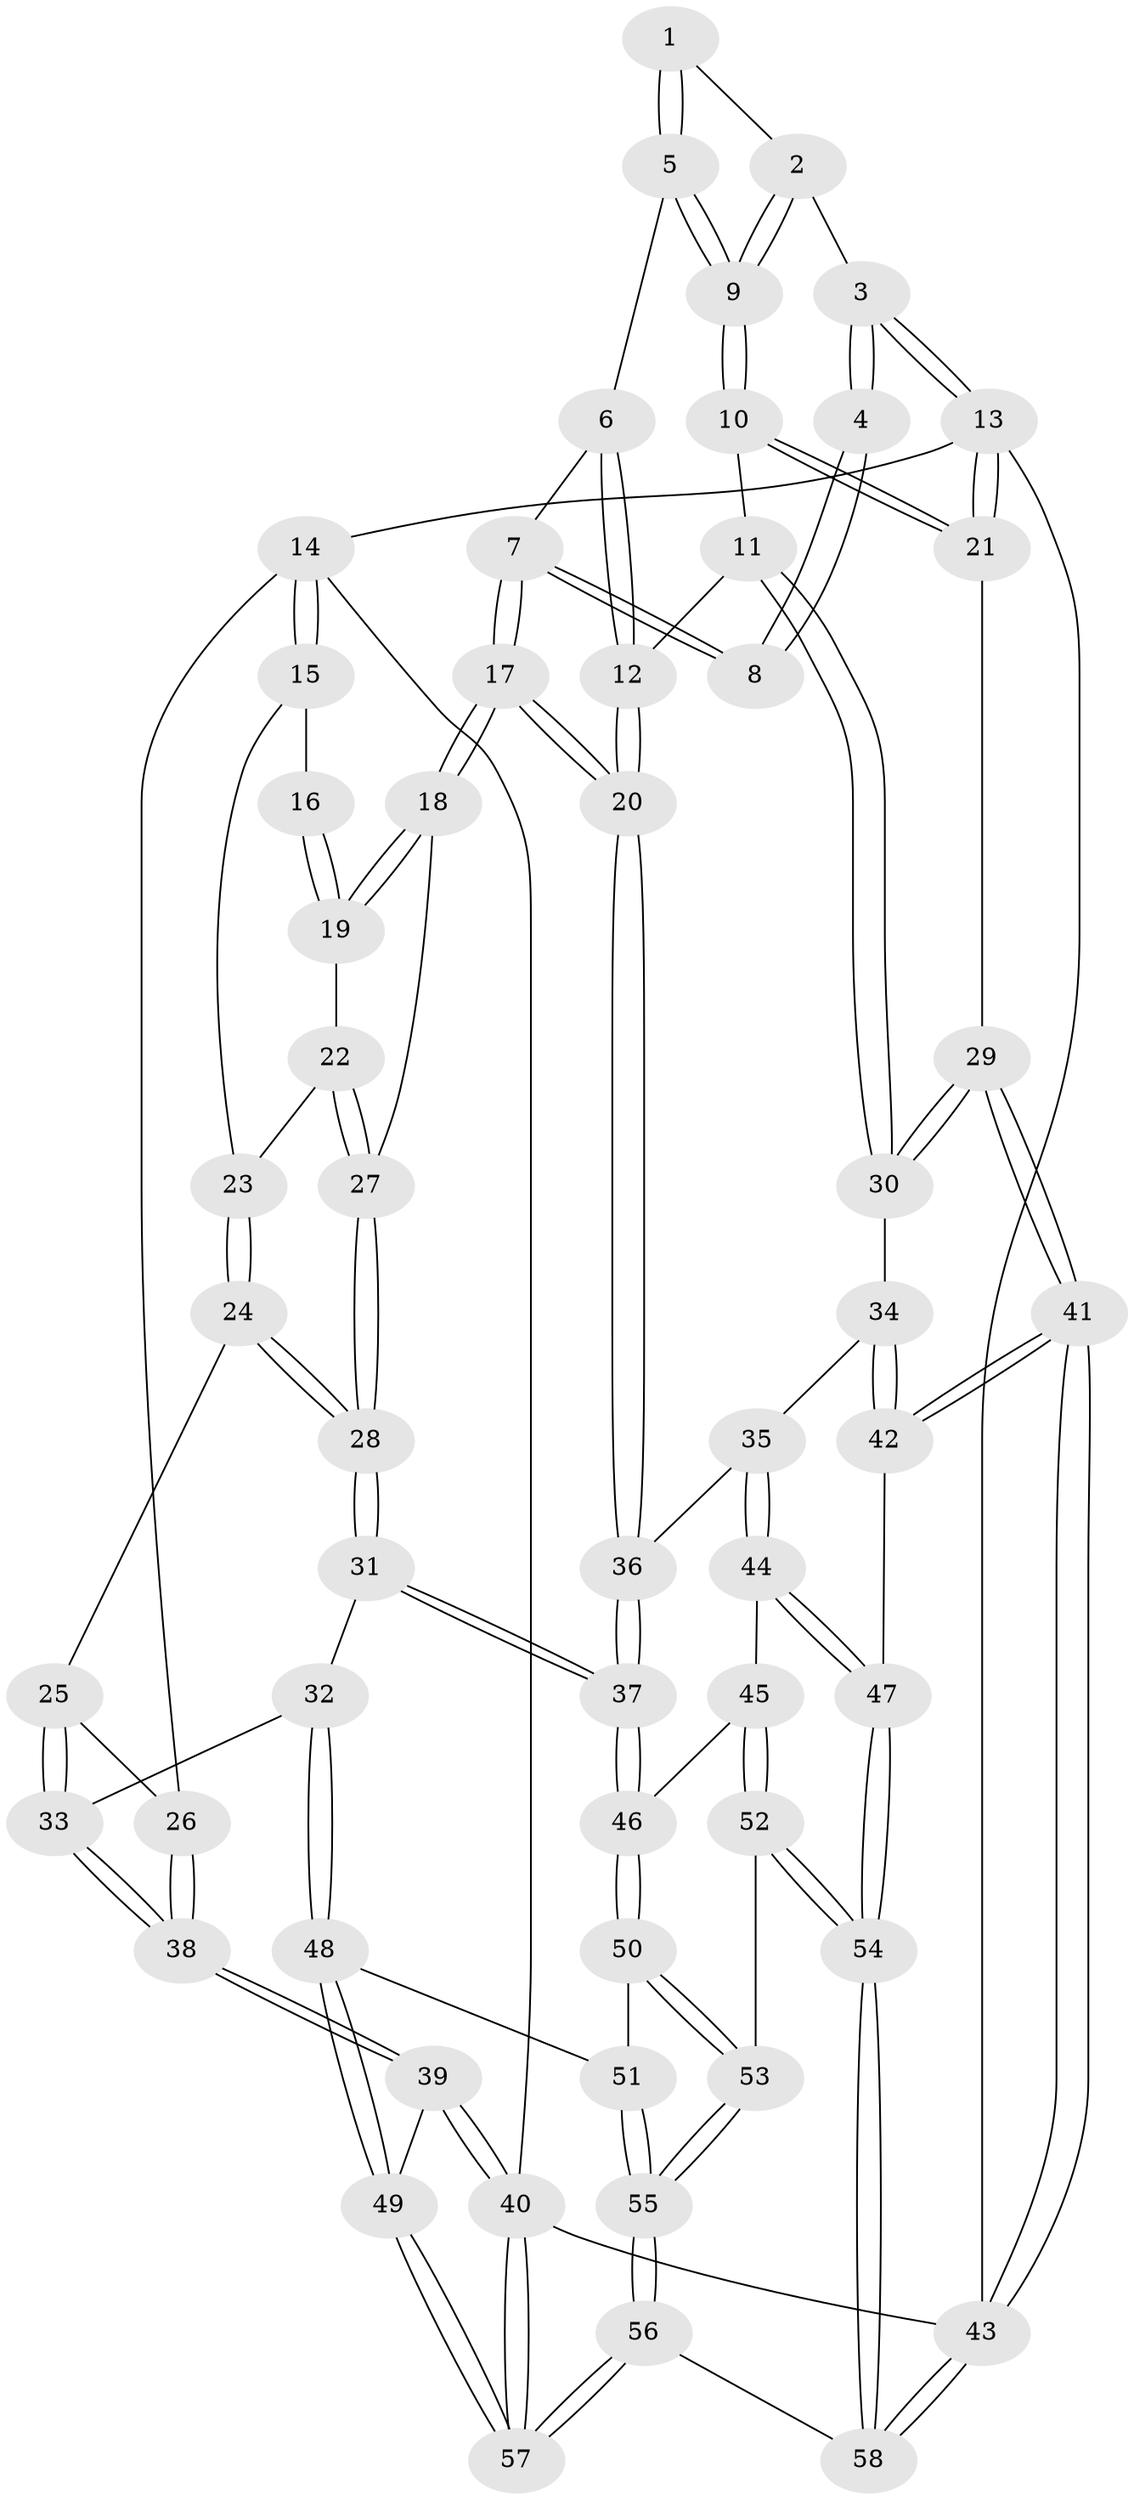 // coarse degree distribution, {4: 0.45454545454545453, 6: 0.06060606060606061, 3: 0.09090909090909091, 5: 0.3939393939393939}
// Generated by graph-tools (version 1.1) at 2025/52/02/27/25 19:52:44]
// undirected, 58 vertices, 142 edges
graph export_dot {
graph [start="1"]
  node [color=gray90,style=filled];
  1 [pos="+0.7946222940710894+0.01539297678717382"];
  2 [pos="+0.9079102923465411+0"];
  3 [pos="+1+0"];
  4 [pos="+0.6856836017397835+0"];
  5 [pos="+0.7822748273878648+0.06328272454630231"];
  6 [pos="+0.6886287353039829+0.008945797204303874"];
  7 [pos="+0.565712333004445+0"];
  8 [pos="+0.5442830899385215+0"];
  9 [pos="+0.8454214982491273+0.13034159318284322"];
  10 [pos="+0.8451285805606455+0.16234208975758735"];
  11 [pos="+0.8430525841285657+0.16385425010882493"];
  12 [pos="+0.7458681537026486+0.22453623278895532"];
  13 [pos="+1+0"];
  14 [pos="+0+0"];
  15 [pos="+0.06893701573329318+0"];
  16 [pos="+0.40783131742112994+0"];
  17 [pos="+0.5789183576579346+0.2592070213094325"];
  18 [pos="+0.48591216909787655+0.23737074966746702"];
  19 [pos="+0.4178242587355351+0.16530373895347664"];
  20 [pos="+0.6391143715610534+0.32734447580846493"];
  21 [pos="+1+0.27244395353525247"];
  22 [pos="+0.30687337905360057+0.1534050631943201"];
  23 [pos="+0.16747823923609997+0"];
  24 [pos="+0.17477978060897703+0.23319548191339534"];
  25 [pos="+0.10530492148847476+0.2677885642538485"];
  26 [pos="+0+0.15345289311534296"];
  27 [pos="+0.3077631278960975+0.30408172809000344"];
  28 [pos="+0.2725793085074675+0.344002777876434"];
  29 [pos="+1+0.3446337421571405"];
  30 [pos="+0.9071859688711861+0.40682207700102224"];
  31 [pos="+0.2597305878960964+0.4506362120051933"];
  32 [pos="+0.17220565513095523+0.46347258618868475"];
  33 [pos="+0.08464884291029695+0.4630016899523772"];
  34 [pos="+0.8194994462064888+0.43635041226560023"];
  35 [pos="+0.6516999528531647+0.3853905823943817"];
  36 [pos="+0.6444959549008675+0.3751788788369062"];
  37 [pos="+0.3206131089838909+0.49998201291174227"];
  38 [pos="+0+0.5216744092523604"];
  39 [pos="+0+0.5565109122089564"];
  40 [pos="+0+1"];
  41 [pos="+1+0.873396519458683"];
  42 [pos="+0.9329421865235051+0.7485407868300838"];
  43 [pos="+1+1"];
  44 [pos="+0.6256129343396534+0.6726949954584409"];
  45 [pos="+0.47713211356072444+0.6807371275858872"];
  46 [pos="+0.3334765541548789+0.5636698091206342"];
  47 [pos="+0.6967751900566634+0.7617550404667625"];
  48 [pos="+0.1542539261330072+0.7385296976638372"];
  49 [pos="+0.13228840998560948+0.7406096490195476"];
  50 [pos="+0.24825371966616208+0.7101881238596798"];
  51 [pos="+0.15867391842714645+0.7389553316763097"];
  52 [pos="+0.400614682085545+0.8153768980445041"];
  53 [pos="+0.3494846046360075+0.8180072153380368"];
  54 [pos="+0.5796870537038852+1"];
  55 [pos="+0.2522068113134773+0.940380854937263"];
  56 [pos="+0.18738162271648384+1"];
  57 [pos="+0+1"];
  58 [pos="+0.5778887302986045+1"];
  1 -- 2;
  1 -- 5;
  1 -- 5;
  2 -- 3;
  2 -- 9;
  2 -- 9;
  3 -- 4;
  3 -- 4;
  3 -- 13;
  3 -- 13;
  4 -- 8;
  4 -- 8;
  5 -- 6;
  5 -- 9;
  5 -- 9;
  6 -- 7;
  6 -- 12;
  6 -- 12;
  7 -- 8;
  7 -- 8;
  7 -- 17;
  7 -- 17;
  9 -- 10;
  9 -- 10;
  10 -- 11;
  10 -- 21;
  10 -- 21;
  11 -- 12;
  11 -- 30;
  11 -- 30;
  12 -- 20;
  12 -- 20;
  13 -- 14;
  13 -- 21;
  13 -- 21;
  13 -- 43;
  14 -- 15;
  14 -- 15;
  14 -- 26;
  14 -- 40;
  15 -- 16;
  15 -- 23;
  16 -- 19;
  16 -- 19;
  17 -- 18;
  17 -- 18;
  17 -- 20;
  17 -- 20;
  18 -- 19;
  18 -- 19;
  18 -- 27;
  19 -- 22;
  20 -- 36;
  20 -- 36;
  21 -- 29;
  22 -- 23;
  22 -- 27;
  22 -- 27;
  23 -- 24;
  23 -- 24;
  24 -- 25;
  24 -- 28;
  24 -- 28;
  25 -- 26;
  25 -- 33;
  25 -- 33;
  26 -- 38;
  26 -- 38;
  27 -- 28;
  27 -- 28;
  28 -- 31;
  28 -- 31;
  29 -- 30;
  29 -- 30;
  29 -- 41;
  29 -- 41;
  30 -- 34;
  31 -- 32;
  31 -- 37;
  31 -- 37;
  32 -- 33;
  32 -- 48;
  32 -- 48;
  33 -- 38;
  33 -- 38;
  34 -- 35;
  34 -- 42;
  34 -- 42;
  35 -- 36;
  35 -- 44;
  35 -- 44;
  36 -- 37;
  36 -- 37;
  37 -- 46;
  37 -- 46;
  38 -- 39;
  38 -- 39;
  39 -- 40;
  39 -- 40;
  39 -- 49;
  40 -- 57;
  40 -- 57;
  40 -- 43;
  41 -- 42;
  41 -- 42;
  41 -- 43;
  41 -- 43;
  42 -- 47;
  43 -- 58;
  43 -- 58;
  44 -- 45;
  44 -- 47;
  44 -- 47;
  45 -- 46;
  45 -- 52;
  45 -- 52;
  46 -- 50;
  46 -- 50;
  47 -- 54;
  47 -- 54;
  48 -- 49;
  48 -- 49;
  48 -- 51;
  49 -- 57;
  49 -- 57;
  50 -- 51;
  50 -- 53;
  50 -- 53;
  51 -- 55;
  51 -- 55;
  52 -- 53;
  52 -- 54;
  52 -- 54;
  53 -- 55;
  53 -- 55;
  54 -- 58;
  54 -- 58;
  55 -- 56;
  55 -- 56;
  56 -- 57;
  56 -- 57;
  56 -- 58;
}
